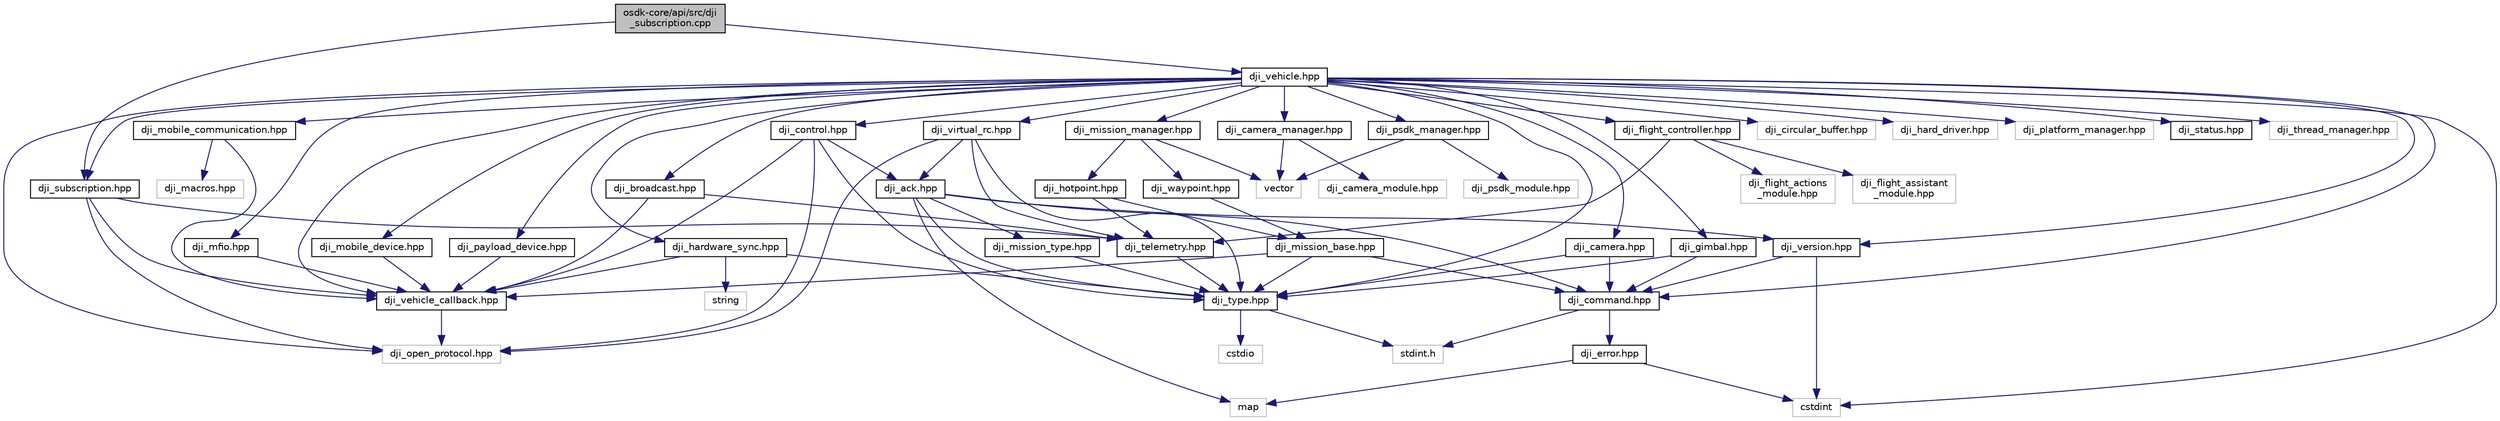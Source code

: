 digraph "osdk-core/api/src/dji_subscription.cpp"
{
 // INTERACTIVE_SVG=YES
 // LATEX_PDF_SIZE
  edge [fontname="Helvetica",fontsize="10",labelfontname="Helvetica",labelfontsize="10"];
  node [fontname="Helvetica",fontsize="10",shape=record];
  Node1 [label="osdk-core/api/src/dji\l_subscription.cpp",height=0.2,width=0.4,color="black", fillcolor="grey75", style="filled", fontcolor="black",tooltip="Telemetry Subscription API for DJI OSDK library."];
  Node1 -> Node2 [color="midnightblue",fontsize="10",style="solid",fontname="Helvetica"];
  Node2 [label="dji_subscription.hpp",height=0.2,width=0.4,color="black", fillcolor="white", style="filled",URL="$dji__subscription_8hpp.html",tooltip="Telemetry Subscription API for DJI OSDK library."];
  Node2 -> Node3 [color="midnightblue",fontsize="10",style="solid",fontname="Helvetica"];
  Node3 [label="dji_open_protocol.hpp",height=0.2,width=0.4,color="grey75", fillcolor="white", style="filled",tooltip=" "];
  Node2 -> Node4 [color="midnightblue",fontsize="10",style="solid",fontname="Helvetica"];
  Node4 [label="dji_telemetry.hpp",height=0.2,width=0.4,color="black", fillcolor="white", style="filled",URL="$dji__telemetry_8hpp.html",tooltip="Enumeration of all telemetry data types, structures and maps."];
  Node4 -> Node5 [color="midnightblue",fontsize="10",style="solid",fontname="Helvetica"];
  Node5 [label="dji_type.hpp",height=0.2,width=0.4,color="black", fillcolor="white", style="filled",URL="$dji__type_8hpp.html",tooltip="Data type and Data Structure definitions for use throughout DJI OSDK."];
  Node5 -> Node6 [color="midnightblue",fontsize="10",style="solid",fontname="Helvetica"];
  Node6 [label="cstdio",height=0.2,width=0.4,color="grey75", fillcolor="white", style="filled",tooltip=" "];
  Node5 -> Node7 [color="midnightblue",fontsize="10",style="solid",fontname="Helvetica"];
  Node7 [label="stdint.h",height=0.2,width=0.4,color="grey75", fillcolor="white", style="filled",tooltip=" "];
  Node2 -> Node8 [color="midnightblue",fontsize="10",style="solid",fontname="Helvetica"];
  Node8 [label="dji_vehicle_callback.hpp",height=0.2,width=0.4,color="black", fillcolor="white", style="filled",URL="$dji__vehicle__callback_8hpp.html",tooltip="Type definition for new Vehicle-style callbacks."];
  Node8 -> Node3 [color="midnightblue",fontsize="10",style="solid",fontname="Helvetica"];
  Node1 -> Node9 [color="midnightblue",fontsize="10",style="solid",fontname="Helvetica"];
  Node9 [label="dji_vehicle.hpp",height=0.2,width=0.4,color="black", fillcolor="white", style="filled",URL="$dji__vehicle_8hpp.html",tooltip="Vehicle API for DJI onboardSDK library."];
  Node9 -> Node10 [color="midnightblue",fontsize="10",style="solid",fontname="Helvetica"];
  Node10 [label="cstdint",height=0.2,width=0.4,color="grey75", fillcolor="white", style="filled",tooltip=" "];
  Node9 -> Node11 [color="midnightblue",fontsize="10",style="solid",fontname="Helvetica"];
  Node11 [label="dji_broadcast.hpp",height=0.2,width=0.4,color="black", fillcolor="white", style="filled",URL="$dji__broadcast_8hpp.html",tooltip="Broadcast Telemetry API for DJI onboardSDK library."];
  Node11 -> Node4 [color="midnightblue",fontsize="10",style="solid",fontname="Helvetica"];
  Node11 -> Node8 [color="midnightblue",fontsize="10",style="solid",fontname="Helvetica"];
  Node9 -> Node12 [color="midnightblue",fontsize="10",style="solid",fontname="Helvetica"];
  Node12 [label="dji_camera.hpp",height=0.2,width=0.4,color="black", fillcolor="white", style="filled",URL="$dji__camera_8hpp.html",tooltip="Camera/Gimbal API for DJI onboardSDK library."];
  Node12 -> Node13 [color="midnightblue",fontsize="10",style="solid",fontname="Helvetica"];
  Node13 [label="dji_command.hpp",height=0.2,width=0.4,color="black", fillcolor="white", style="filled",URL="$dji__command_8hpp.html",tooltip="All DJI OSDK OpenProtocol Command IDs."];
  Node13 -> Node14 [color="midnightblue",fontsize="10",style="solid",fontname="Helvetica"];
  Node14 [label="dji_error.hpp",height=0.2,width=0.4,color="black", fillcolor="white", style="filled",URL="$dji__error_8hpp.html",tooltip="All DJI OSDK OpenProtocol ACK Error Codes."];
  Node14 -> Node10 [color="midnightblue",fontsize="10",style="solid",fontname="Helvetica"];
  Node14 -> Node15 [color="midnightblue",fontsize="10",style="solid",fontname="Helvetica"];
  Node15 [label="map",height=0.2,width=0.4,color="grey75", fillcolor="white", style="filled",tooltip=" "];
  Node13 -> Node7 [color="midnightblue",fontsize="10",style="solid",fontname="Helvetica"];
  Node12 -> Node5 [color="midnightblue",fontsize="10",style="solid",fontname="Helvetica"];
  Node9 -> Node16 [color="midnightblue",fontsize="10",style="solid",fontname="Helvetica"];
  Node16 [label="dji_circular_buffer.hpp",height=0.2,width=0.4,color="grey75", fillcolor="white", style="filled",tooltip=" "];
  Node9 -> Node13 [color="midnightblue",fontsize="10",style="solid",fontname="Helvetica"];
  Node9 -> Node17 [color="midnightblue",fontsize="10",style="solid",fontname="Helvetica"];
  Node17 [label="dji_control.hpp",height=0.2,width=0.4,color="black", fillcolor="white", style="filled",URL="$dji__control_8hpp.html",tooltip="Control API for DJI OSDK library."];
  Node17 -> Node18 [color="midnightblue",fontsize="10",style="solid",fontname="Helvetica"];
  Node18 [label="dji_ack.hpp",height=0.2,width=0.4,color="black", fillcolor="white", style="filled",URL="$dji__ack_8hpp.html",tooltip="All DJI OSDK ACK parsing."];
  Node18 -> Node13 [color="midnightblue",fontsize="10",style="solid",fontname="Helvetica"];
  Node18 -> Node19 [color="midnightblue",fontsize="10",style="solid",fontname="Helvetica"];
  Node19 [label="dji_mission_type.hpp",height=0.2,width=0.4,color="black", fillcolor="white", style="filled",URL="$dji__mission__type_8hpp.html",tooltip="Mission related data struct for DJI OSDK library."];
  Node19 -> Node5 [color="midnightblue",fontsize="10",style="solid",fontname="Helvetica"];
  Node18 -> Node5 [color="midnightblue",fontsize="10",style="solid",fontname="Helvetica"];
  Node18 -> Node20 [color="midnightblue",fontsize="10",style="solid",fontname="Helvetica"];
  Node20 [label="dji_version.hpp",height=0.2,width=0.4,color="black", fillcolor="white", style="filled",URL="$dji__version_8hpp.html",tooltip="Drone/SDK Version definition for DJI onboardSDK library."];
  Node20 -> Node13 [color="midnightblue",fontsize="10",style="solid",fontname="Helvetica"];
  Node20 -> Node10 [color="midnightblue",fontsize="10",style="solid",fontname="Helvetica"];
  Node18 -> Node15 [color="midnightblue",fontsize="10",style="solid",fontname="Helvetica"];
  Node17 -> Node3 [color="midnightblue",fontsize="10",style="solid",fontname="Helvetica"];
  Node17 -> Node5 [color="midnightblue",fontsize="10",style="solid",fontname="Helvetica"];
  Node17 -> Node8 [color="midnightblue",fontsize="10",style="solid",fontname="Helvetica"];
  Node9 -> Node21 [color="midnightblue",fontsize="10",style="solid",fontname="Helvetica"];
  Node21 [label="dji_gimbal.hpp",height=0.2,width=0.4,color="black", fillcolor="white", style="filled",URL="$dji__gimbal_8hpp.html",tooltip="Gimbal API for OSDK library."];
  Node21 -> Node13 [color="midnightblue",fontsize="10",style="solid",fontname="Helvetica"];
  Node21 -> Node5 [color="midnightblue",fontsize="10",style="solid",fontname="Helvetica"];
  Node9 -> Node22 [color="midnightblue",fontsize="10",style="solid",fontname="Helvetica"];
  Node22 [label="dji_hard_driver.hpp",height=0.2,width=0.4,color="grey75", fillcolor="white", style="filled",tooltip=" "];
  Node9 -> Node23 [color="midnightblue",fontsize="10",style="solid",fontname="Helvetica"];
  Node23 [label="dji_hardware_sync.hpp",height=0.2,width=0.4,color="black", fillcolor="white", style="filled",URL="$dji__hardware__sync_8hpp.html",tooltip="Hardware Sync API for DJI OSDK."];
  Node23 -> Node5 [color="midnightblue",fontsize="10",style="solid",fontname="Helvetica"];
  Node23 -> Node8 [color="midnightblue",fontsize="10",style="solid",fontname="Helvetica"];
  Node23 -> Node24 [color="midnightblue",fontsize="10",style="solid",fontname="Helvetica"];
  Node24 [label="string",height=0.2,width=0.4,color="grey75", fillcolor="white", style="filled",tooltip=" "];
  Node9 -> Node25 [color="midnightblue",fontsize="10",style="solid",fontname="Helvetica"];
  Node25 [label="dji_mfio.hpp",height=0.2,width=0.4,color="black", fillcolor="white", style="filled",URL="$dji__mfio_8hpp.html",tooltip="MFIO API for DJI OSDK library."];
  Node25 -> Node8 [color="midnightblue",fontsize="10",style="solid",fontname="Helvetica"];
  Node9 -> Node26 [color="midnightblue",fontsize="10",style="solid",fontname="Helvetica"];
  Node26 [label="dji_mission_manager.hpp",height=0.2,width=0.4,color="black", fillcolor="white", style="filled",URL="$dji__mission__manager_8hpp.html",tooltip="Mission-Manager API for DJI OSDK library."];
  Node26 -> Node27 [color="midnightblue",fontsize="10",style="solid",fontname="Helvetica"];
  Node27 [label="dji_hotpoint.hpp",height=0.2,width=0.4,color="black", fillcolor="white", style="filled",URL="$dji__hotpoint_8hpp.html",tooltip="Implementation of HotPoint (Point of Interest) Missions for DJI OSDK."];
  Node27 -> Node28 [color="midnightblue",fontsize="10",style="solid",fontname="Helvetica"];
  Node28 [label="dji_mission_base.hpp",height=0.2,width=0.4,color="black", fillcolor="white", style="filled",URL="$dji__mission__base_8hpp.html",tooltip="Mission-Base abstract class for DJI OSDK library."];
  Node28 -> Node13 [color="midnightblue",fontsize="10",style="solid",fontname="Helvetica"];
  Node28 -> Node5 [color="midnightblue",fontsize="10",style="solid",fontname="Helvetica"];
  Node28 -> Node8 [color="midnightblue",fontsize="10",style="solid",fontname="Helvetica"];
  Node27 -> Node4 [color="midnightblue",fontsize="10",style="solid",fontname="Helvetica"];
  Node26 -> Node29 [color="midnightblue",fontsize="10",style="solid",fontname="Helvetica"];
  Node29 [label="dji_waypoint.hpp",height=0.2,width=0.4,color="black", fillcolor="white", style="filled",URL="$dji__waypoint_8hpp.html",tooltip="Implementation of GPS Waypoint Missions for DJI OSDK."];
  Node29 -> Node28 [color="midnightblue",fontsize="10",style="solid",fontname="Helvetica"];
  Node26 -> Node30 [color="midnightblue",fontsize="10",style="solid",fontname="Helvetica"];
  Node30 [label="vector",height=0.2,width=0.4,color="grey75", fillcolor="white", style="filled",tooltip=" "];
  Node9 -> Node31 [color="midnightblue",fontsize="10",style="solid",fontname="Helvetica"];
  Node31 [label="dji_mobile_communication.hpp",height=0.2,width=0.4,color="black", fillcolor="white", style="filled",URL="$dji__mobile__communication_8hpp.html",tooltip="Implementation of DJI Mobile-Onboard SDK Communication (MOC)"];
  Node31 -> Node32 [color="midnightblue",fontsize="10",style="solid",fontname="Helvetica"];
  Node32 [label="dji_macros.hpp",height=0.2,width=0.4,color="grey75", fillcolor="white", style="filled",tooltip=" "];
  Node31 -> Node8 [color="midnightblue",fontsize="10",style="solid",fontname="Helvetica"];
  Node9 -> Node33 [color="midnightblue",fontsize="10",style="solid",fontname="Helvetica"];
  Node33 [label="dji_mobile_device.hpp",height=0.2,width=0.4,color="black", fillcolor="white", style="filled",URL="$dji__mobile__device_8hpp.html",tooltip="Implementation of DJI Mobile Device Abstraction."];
  Node33 -> Node8 [color="midnightblue",fontsize="10",style="solid",fontname="Helvetica"];
  Node9 -> Node3 [color="midnightblue",fontsize="10",style="solid",fontname="Helvetica"];
  Node9 -> Node34 [color="midnightblue",fontsize="10",style="solid",fontname="Helvetica"];
  Node34 [label="dji_platform_manager.hpp",height=0.2,width=0.4,color="grey75", fillcolor="white", style="filled",tooltip=" "];
  Node9 -> Node35 [color="midnightblue",fontsize="10",style="solid",fontname="Helvetica"];
  Node35 [label="dji_status.hpp",height=0.2,width=0.4,color="black", fillcolor="white", style="filled",URL="$dji__status_8hpp.html",tooltip="Status information for DJI Vehicle."];
  Node9 -> Node2 [color="midnightblue",fontsize="10",style="solid",fontname="Helvetica"];
  Node9 -> Node36 [color="midnightblue",fontsize="10",style="solid",fontname="Helvetica"];
  Node36 [label="dji_thread_manager.hpp",height=0.2,width=0.4,color="grey75", fillcolor="white", style="filled",tooltip=" "];
  Node9 -> Node5 [color="midnightblue",fontsize="10",style="solid",fontname="Helvetica"];
  Node9 -> Node8 [color="midnightblue",fontsize="10",style="solid",fontname="Helvetica"];
  Node9 -> Node20 [color="midnightblue",fontsize="10",style="solid",fontname="Helvetica"];
  Node9 -> Node37 [color="midnightblue",fontsize="10",style="solid",fontname="Helvetica"];
  Node37 [label="dji_virtual_rc.hpp",height=0.2,width=0.4,color="black", fillcolor="white", style="filled",URL="$dji__virtual__rc_8hpp.html",tooltip="Virtual Radio Control API for DJI onboardSDK library."];
  Node37 -> Node18 [color="midnightblue",fontsize="10",style="solid",fontname="Helvetica"];
  Node37 -> Node3 [color="midnightblue",fontsize="10",style="solid",fontname="Helvetica"];
  Node37 -> Node5 [color="midnightblue",fontsize="10",style="solid",fontname="Helvetica"];
  Node37 -> Node4 [color="midnightblue",fontsize="10",style="solid",fontname="Helvetica"];
  Node9 -> Node38 [color="midnightblue",fontsize="10",style="solid",fontname="Helvetica"];
  Node38 [label="dji_payload_device.hpp",height=0.2,width=0.4,color="black", fillcolor="white", style="filled",URL="$dji__payload__device_8hpp.html",tooltip="Implementation of DJI Payload Device Abstraction."];
  Node38 -> Node8 [color="midnightblue",fontsize="10",style="solid",fontname="Helvetica"];
  Node9 -> Node39 [color="midnightblue",fontsize="10",style="solid",fontname="Helvetica"];
  Node39 [label="dji_camera_manager.hpp",height=0.2,width=0.4,color="black", fillcolor="white", style="filled",URL="$dji__camera__manager_8hpp.html",tooltip="Implementation of the manager for camera module."];
  Node39 -> Node30 [color="midnightblue",fontsize="10",style="solid",fontname="Helvetica"];
  Node39 -> Node40 [color="midnightblue",fontsize="10",style="solid",fontname="Helvetica"];
  Node40 [label="dji_camera_module.hpp",height=0.2,width=0.4,color="grey75", fillcolor="white", style="filled",tooltip=" "];
  Node9 -> Node41 [color="midnightblue",fontsize="10",style="solid",fontname="Helvetica"];
  Node41 [label="dji_flight_controller.hpp",height=0.2,width=0.4,color="black", fillcolor="white", style="filled",URL="$dji__flight__controller_8hpp.html",tooltip="Implementation of flight controller."];
  Node41 -> Node42 [color="midnightblue",fontsize="10",style="solid",fontname="Helvetica"];
  Node42 [label="dji_flight_actions\l_module.hpp",height=0.2,width=0.4,color="grey75", fillcolor="white", style="filled",tooltip=" "];
  Node41 -> Node43 [color="midnightblue",fontsize="10",style="solid",fontname="Helvetica"];
  Node43 [label="dji_flight_assistant\l_module.hpp",height=0.2,width=0.4,color="grey75", fillcolor="white", style="filled",tooltip=" "];
  Node41 -> Node4 [color="midnightblue",fontsize="10",style="solid",fontname="Helvetica"];
  Node9 -> Node44 [color="midnightblue",fontsize="10",style="solid",fontname="Helvetica"];
  Node44 [label="dji_psdk_manager.hpp",height=0.2,width=0.4,color="black", fillcolor="white", style="filled",URL="$dji__psdk__manager_8hpp.html",tooltip="Implementation of the manager for psdk module."];
  Node44 -> Node30 [color="midnightblue",fontsize="10",style="solid",fontname="Helvetica"];
  Node44 -> Node45 [color="midnightblue",fontsize="10",style="solid",fontname="Helvetica"];
  Node45 [label="dji_psdk_module.hpp",height=0.2,width=0.4,color="grey75", fillcolor="white", style="filled",tooltip=" "];
}
